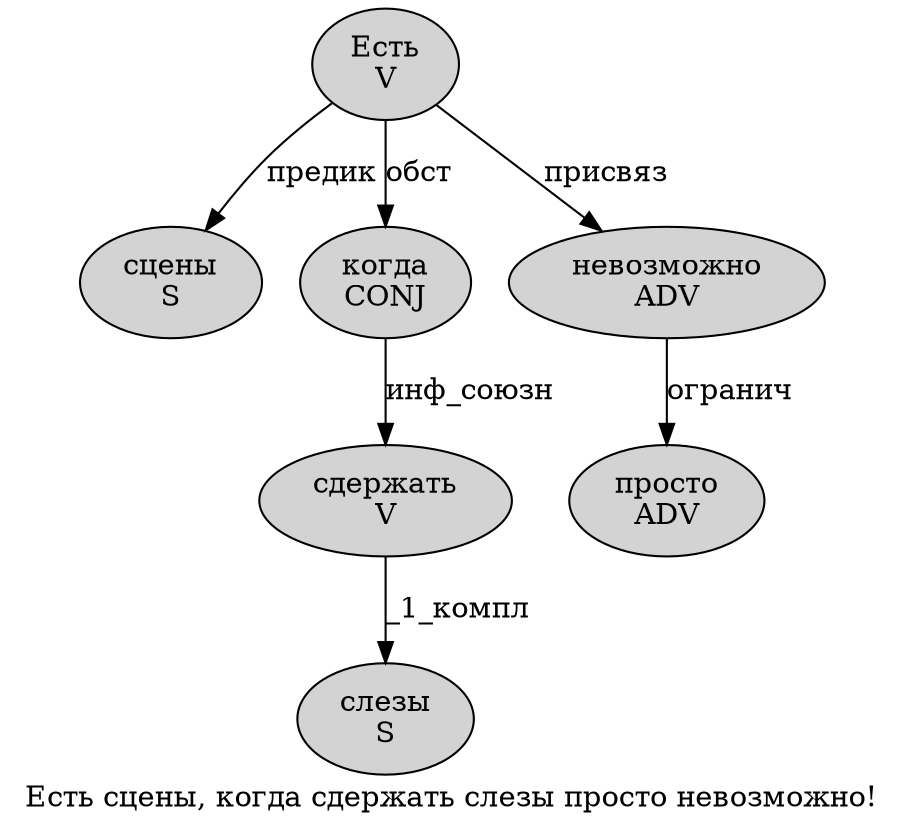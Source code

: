 digraph SENTENCE_929 {
	graph [label="Есть сцены, когда сдержать слезы просто невозможно!"]
	node [style=filled]
		0 [label="Есть
V" color="" fillcolor=lightgray penwidth=1 shape=ellipse]
		1 [label="сцены
S" color="" fillcolor=lightgray penwidth=1 shape=ellipse]
		3 [label="когда
CONJ" color="" fillcolor=lightgray penwidth=1 shape=ellipse]
		4 [label="сдержать
V" color="" fillcolor=lightgray penwidth=1 shape=ellipse]
		5 [label="слезы
S" color="" fillcolor=lightgray penwidth=1 shape=ellipse]
		6 [label="просто
ADV" color="" fillcolor=lightgray penwidth=1 shape=ellipse]
		7 [label="невозможно
ADV" color="" fillcolor=lightgray penwidth=1 shape=ellipse]
			3 -> 4 [label="инф_союзн"]
			7 -> 6 [label="огранич"]
			0 -> 1 [label="предик"]
			0 -> 3 [label="обст"]
			0 -> 7 [label="присвяз"]
			4 -> 5 [label="_1_компл"]
}